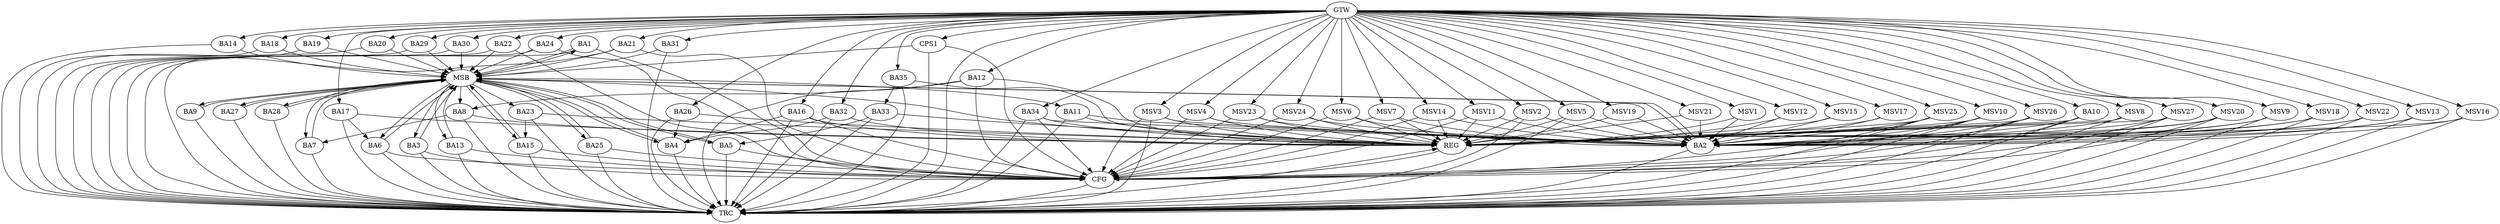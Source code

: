 strict digraph G {
  BA1 [ label="BA1" ];
  BA2 [ label="BA2" ];
  BA3 [ label="BA3" ];
  BA4 [ label="BA4" ];
  BA5 [ label="BA5" ];
  BA6 [ label="BA6" ];
  BA7 [ label="BA7" ];
  BA8 [ label="BA8" ];
  BA9 [ label="BA9" ];
  BA10 [ label="BA10" ];
  BA11 [ label="BA11" ];
  BA12 [ label="BA12" ];
  BA13 [ label="BA13" ];
  BA14 [ label="BA14" ];
  BA15 [ label="BA15" ];
  BA16 [ label="BA16" ];
  BA17 [ label="BA17" ];
  BA18 [ label="BA18" ];
  BA19 [ label="BA19" ];
  BA20 [ label="BA20" ];
  BA21 [ label="BA21" ];
  BA22 [ label="BA22" ];
  BA23 [ label="BA23" ];
  BA24 [ label="BA24" ];
  BA25 [ label="BA25" ];
  BA26 [ label="BA26" ];
  BA27 [ label="BA27" ];
  BA28 [ label="BA28" ];
  BA29 [ label="BA29" ];
  BA30 [ label="BA30" ];
  BA31 [ label="BA31" ];
  BA32 [ label="BA32" ];
  BA33 [ label="BA33" ];
  BA34 [ label="BA34" ];
  BA35 [ label="BA35" ];
  CPS1 [ label="CPS1" ];
  GTW [ label="GTW" ];
  REG [ label="REG" ];
  MSB [ label="MSB" ];
  CFG [ label="CFG" ];
  TRC [ label="TRC" ];
  MSV1 [ label="MSV1" ];
  MSV2 [ label="MSV2" ];
  MSV3 [ label="MSV3" ];
  MSV4 [ label="MSV4" ];
  MSV5 [ label="MSV5" ];
  MSV6 [ label="MSV6" ];
  MSV7 [ label="MSV7" ];
  MSV8 [ label="MSV8" ];
  MSV9 [ label="MSV9" ];
  MSV10 [ label="MSV10" ];
  MSV11 [ label="MSV11" ];
  MSV12 [ label="MSV12" ];
  MSV13 [ label="MSV13" ];
  MSV14 [ label="MSV14" ];
  MSV15 [ label="MSV15" ];
  MSV16 [ label="MSV16" ];
  MSV17 [ label="MSV17" ];
  MSV18 [ label="MSV18" ];
  MSV19 [ label="MSV19" ];
  MSV20 [ label="MSV20" ];
  MSV21 [ label="MSV21" ];
  MSV22 [ label="MSV22" ];
  MSV23 [ label="MSV23" ];
  MSV24 [ label="MSV24" ];
  MSV25 [ label="MSV25" ];
  MSV26 [ label="MSV26" ];
  MSV27 [ label="MSV27" ];
  BA8 -> BA7;
  BA10 -> BA2;
  BA11 -> BA2;
  BA12 -> BA8;
  BA16 -> BA4;
  BA17 -> BA6;
  BA23 -> BA15;
  BA26 -> BA4;
  BA32 -> BA4;
  BA33 -> BA5;
  BA34 -> BA2;
  BA35 -> BA33;
  GTW -> BA10;
  GTW -> BA12;
  GTW -> BA14;
  GTW -> BA16;
  GTW -> BA17;
  GTW -> BA18;
  GTW -> BA19;
  GTW -> BA20;
  GTW -> BA21;
  GTW -> BA22;
  GTW -> BA24;
  GTW -> BA26;
  GTW -> BA29;
  GTW -> BA30;
  GTW -> BA31;
  GTW -> BA32;
  GTW -> BA34;
  GTW -> BA35;
  GTW -> CPS1;
  BA8 -> REG;
  BA10 -> REG;
  BA11 -> REG;
  BA12 -> REG;
  BA16 -> REG;
  BA17 -> REG;
  BA23 -> REG;
  BA26 -> REG;
  BA32 -> REG;
  BA33 -> REG;
  BA34 -> REG;
  BA35 -> REG;
  BA1 -> MSB;
  MSB -> BA2;
  MSB -> REG;
  BA2 -> MSB;
  MSB -> BA1;
  BA3 -> MSB;
  BA4 -> MSB;
  MSB -> BA3;
  BA5 -> MSB;
  MSB -> BA4;
  BA6 -> MSB;
  MSB -> BA5;
  BA7 -> MSB;
  BA9 -> MSB;
  MSB -> BA6;
  BA13 -> MSB;
  BA14 -> MSB;
  BA15 -> MSB;
  MSB -> BA8;
  BA18 -> MSB;
  BA19 -> MSB;
  BA20 -> MSB;
  BA21 -> MSB;
  MSB -> BA15;
  BA22 -> MSB;
  MSB -> BA9;
  BA24 -> MSB;
  BA25 -> MSB;
  BA27 -> MSB;
  BA28 -> MSB;
  BA29 -> MSB;
  MSB -> BA7;
  BA30 -> MSB;
  BA31 -> MSB;
  CPS1 -> MSB;
  MSB -> BA25;
  MSB -> BA11;
  MSB -> BA28;
  MSB -> BA27;
  MSB -> BA23;
  MSB -> BA13;
  BA12 -> CFG;
  BA5 -> CFG;
  CPS1 -> CFG;
  BA21 -> CFG;
  BA16 -> CFG;
  BA3 -> CFG;
  BA25 -> CFG;
  BA1 -> CFG;
  BA6 -> CFG;
  BA34 -> CFG;
  BA24 -> CFG;
  BA10 -> CFG;
  BA13 -> CFG;
  BA15 -> CFG;
  BA22 -> CFG;
  REG -> CFG;
  BA1 -> TRC;
  BA2 -> TRC;
  BA3 -> TRC;
  BA4 -> TRC;
  BA5 -> TRC;
  BA6 -> TRC;
  BA7 -> TRC;
  BA8 -> TRC;
  BA9 -> TRC;
  BA10 -> TRC;
  BA11 -> TRC;
  BA12 -> TRC;
  BA13 -> TRC;
  BA14 -> TRC;
  BA15 -> TRC;
  BA16 -> TRC;
  BA17 -> TRC;
  BA18 -> TRC;
  BA19 -> TRC;
  BA20 -> TRC;
  BA21 -> TRC;
  BA22 -> TRC;
  BA23 -> TRC;
  BA24 -> TRC;
  BA25 -> TRC;
  BA26 -> TRC;
  BA27 -> TRC;
  BA28 -> TRC;
  BA29 -> TRC;
  BA30 -> TRC;
  BA31 -> TRC;
  BA32 -> TRC;
  BA33 -> TRC;
  BA34 -> TRC;
  BA35 -> TRC;
  CPS1 -> TRC;
  GTW -> TRC;
  CFG -> TRC;
  TRC -> REG;
  MSV1 -> BA2;
  MSV2 -> BA2;
  MSV3 -> BA2;
  MSV4 -> BA2;
  MSV5 -> BA2;
  MSV6 -> BA2;
  GTW -> MSV1;
  MSV1 -> REG;
  GTW -> MSV2;
  MSV2 -> REG;
  MSV2 -> TRC;
  GTW -> MSV3;
  MSV3 -> REG;
  MSV3 -> TRC;
  MSV3 -> CFG;
  GTW -> MSV4;
  MSV4 -> REG;
  MSV4 -> CFG;
  GTW -> MSV5;
  MSV5 -> REG;
  MSV5 -> TRC;
  GTW -> MSV6;
  MSV6 -> REG;
  MSV6 -> CFG;
  MSV7 -> BA2;
  MSV8 -> BA2;
  GTW -> MSV7;
  MSV7 -> REG;
  MSV7 -> CFG;
  GTW -> MSV8;
  MSV8 -> REG;
  MSV8 -> TRC;
  MSV9 -> BA2;
  MSV10 -> BA2;
  GTW -> MSV9;
  MSV9 -> REG;
  MSV9 -> TRC;
  GTW -> MSV10;
  MSV10 -> REG;
  MSV10 -> TRC;
  MSV10 -> CFG;
  MSV11 -> BA2;
  GTW -> MSV11;
  MSV11 -> REG;
  MSV11 -> CFG;
  MSV12 -> BA2;
  MSV13 -> BA2;
  GTW -> MSV12;
  MSV12 -> REG;
  GTW -> MSV13;
  MSV13 -> REG;
  MSV13 -> TRC;
  MSV14 -> BA2;
  GTW -> MSV14;
  MSV14 -> REG;
  MSV14 -> CFG;
  MSV15 -> BA2;
  MSV16 -> BA2;
  GTW -> MSV15;
  MSV15 -> REG;
  GTW -> MSV16;
  MSV16 -> REG;
  MSV16 -> TRC;
  MSV17 -> BA2;
  GTW -> MSV17;
  MSV17 -> REG;
  MSV18 -> BA2;
  MSV19 -> BA2;
  GTW -> MSV18;
  MSV18 -> REG;
  MSV18 -> TRC;
  GTW -> MSV19;
  MSV19 -> REG;
  MSV20 -> BA2;
  GTW -> MSV20;
  MSV20 -> REG;
  MSV20 -> TRC;
  MSV20 -> CFG;
  MSV21 -> BA2;
  GTW -> MSV21;
  MSV21 -> REG;
  MSV22 -> BA2;
  GTW -> MSV22;
  MSV22 -> REG;
  MSV22 -> TRC;
  MSV23 -> BA2;
  MSV24 -> BA2;
  MSV25 -> BA2;
  MSV26 -> BA2;
  MSV27 -> BA2;
  GTW -> MSV23;
  MSV23 -> REG;
  MSV23 -> CFG;
  GTW -> MSV24;
  MSV24 -> REG;
  MSV24 -> CFG;
  GTW -> MSV25;
  MSV25 -> REG;
  MSV25 -> TRC;
  MSV25 -> CFG;
  GTW -> MSV26;
  MSV26 -> REG;
  MSV26 -> TRC;
  MSV26 -> CFG;
  GTW -> MSV27;
  MSV27 -> REG;
  MSV27 -> TRC;
  MSV27 -> CFG;
}

